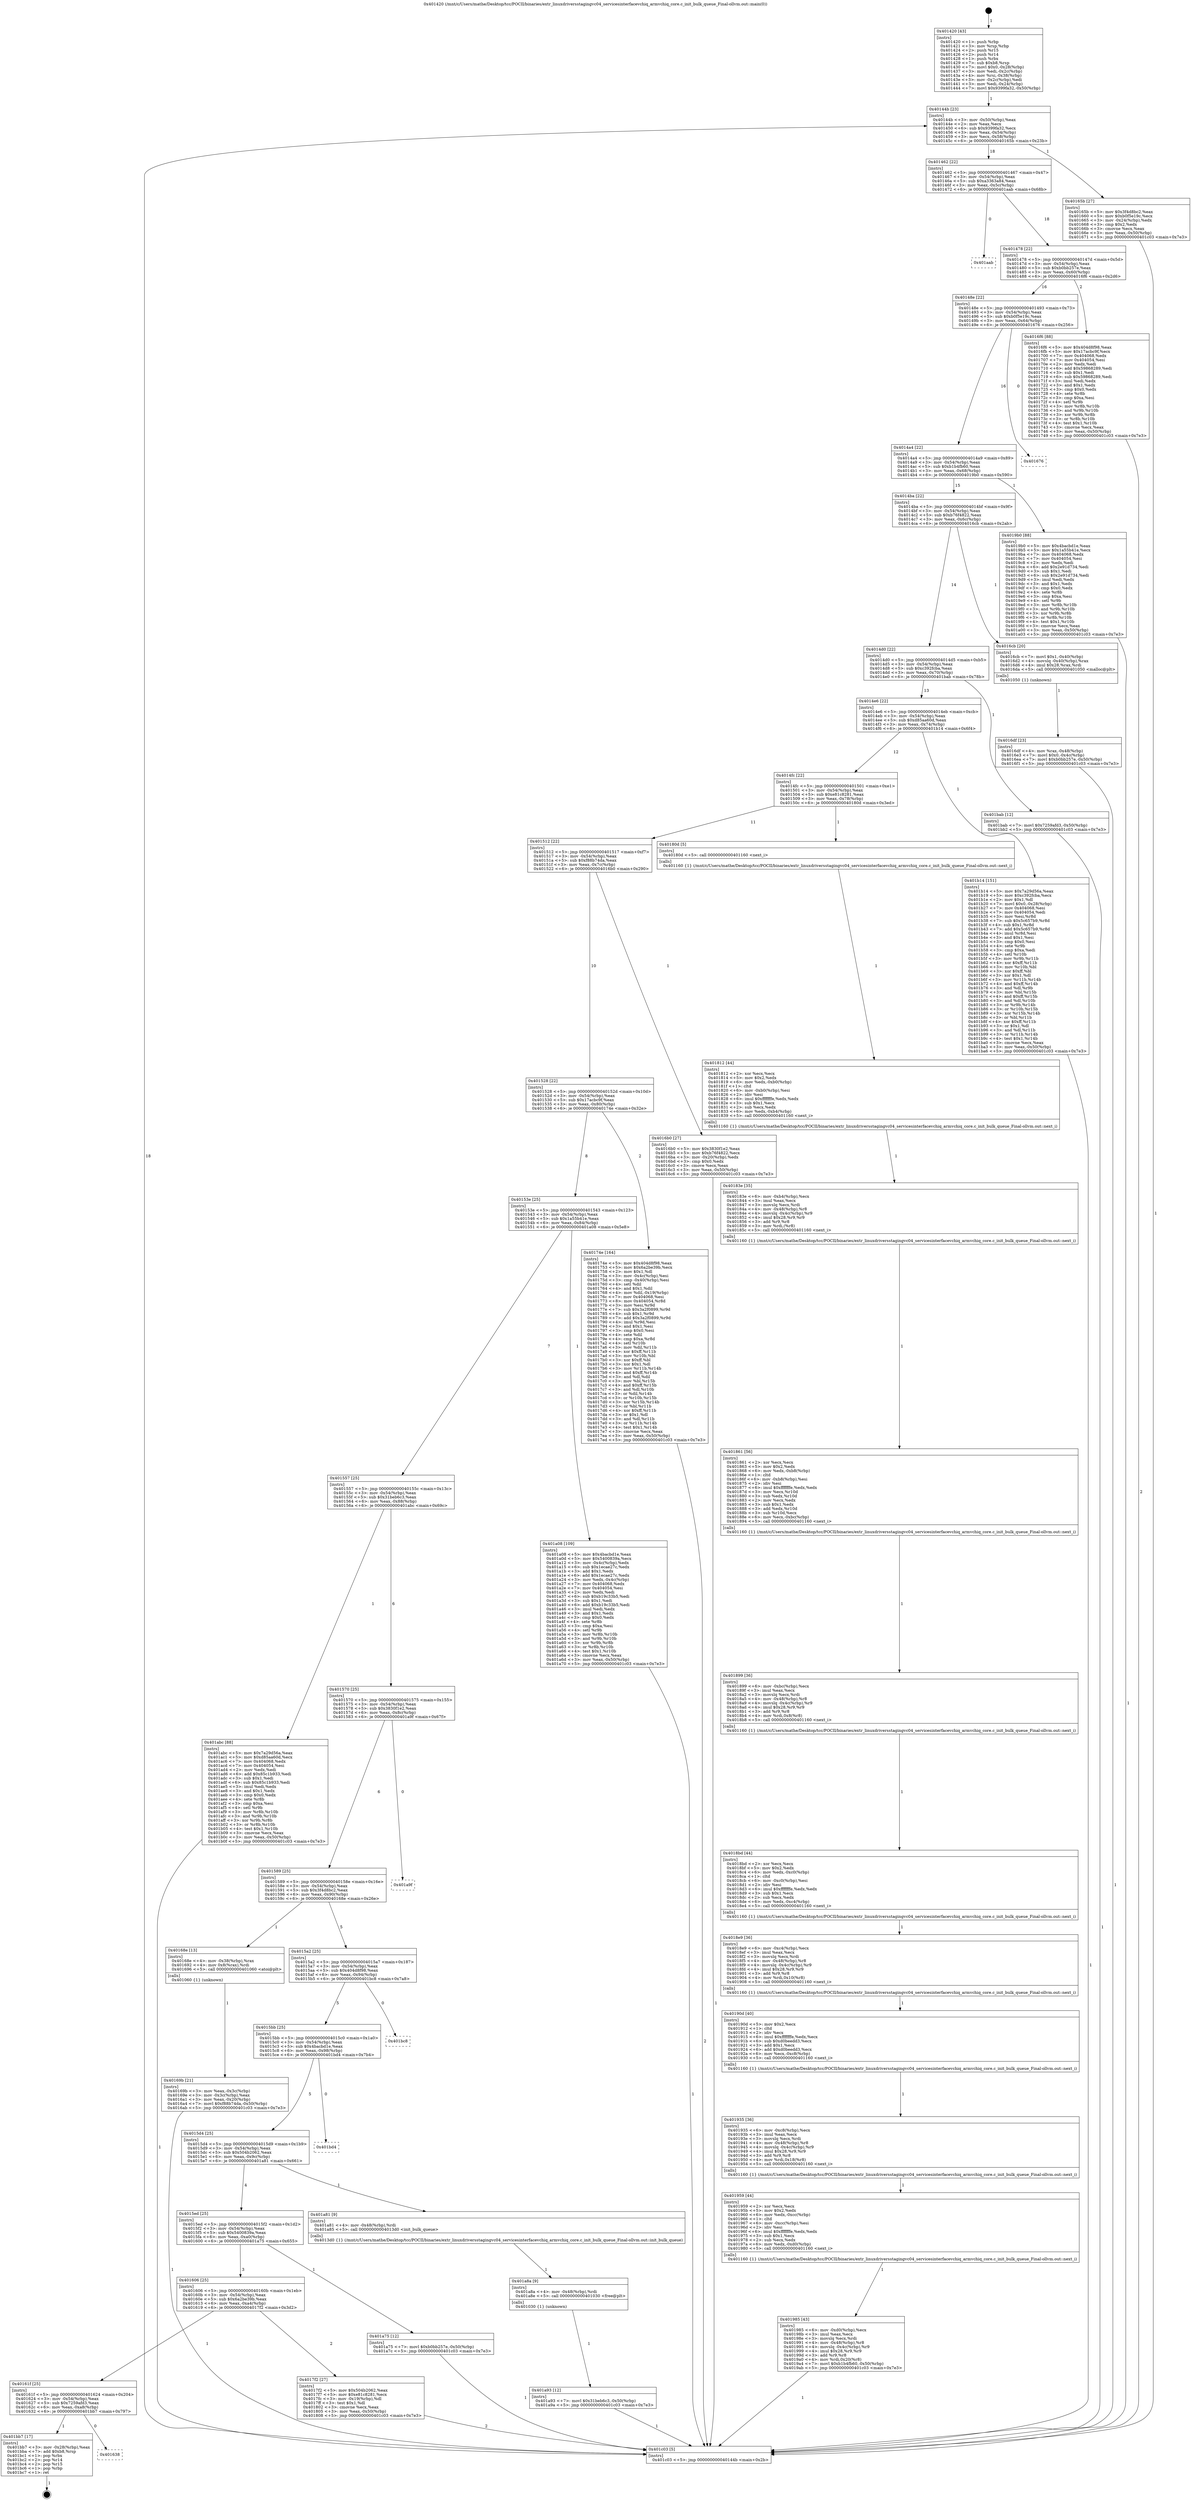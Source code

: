 digraph "0x401420" {
  label = "0x401420 (/mnt/c/Users/mathe/Desktop/tcc/POCII/binaries/extr_linuxdriversstagingvc04_servicesinterfacevchiq_armvchiq_core.c_init_bulk_queue_Final-ollvm.out::main(0))"
  labelloc = "t"
  node[shape=record]

  Entry [label="",width=0.3,height=0.3,shape=circle,fillcolor=black,style=filled]
  "0x40144b" [label="{
     0x40144b [23]\l
     | [instrs]\l
     &nbsp;&nbsp;0x40144b \<+3\>: mov -0x50(%rbp),%eax\l
     &nbsp;&nbsp;0x40144e \<+2\>: mov %eax,%ecx\l
     &nbsp;&nbsp;0x401450 \<+6\>: sub $0x9399fa32,%ecx\l
     &nbsp;&nbsp;0x401456 \<+3\>: mov %eax,-0x54(%rbp)\l
     &nbsp;&nbsp;0x401459 \<+3\>: mov %ecx,-0x58(%rbp)\l
     &nbsp;&nbsp;0x40145c \<+6\>: je 000000000040165b \<main+0x23b\>\l
  }"]
  "0x40165b" [label="{
     0x40165b [27]\l
     | [instrs]\l
     &nbsp;&nbsp;0x40165b \<+5\>: mov $0x3f4d8bc2,%eax\l
     &nbsp;&nbsp;0x401660 \<+5\>: mov $0xb0f5e19c,%ecx\l
     &nbsp;&nbsp;0x401665 \<+3\>: mov -0x24(%rbp),%edx\l
     &nbsp;&nbsp;0x401668 \<+3\>: cmp $0x2,%edx\l
     &nbsp;&nbsp;0x40166b \<+3\>: cmovne %ecx,%eax\l
     &nbsp;&nbsp;0x40166e \<+3\>: mov %eax,-0x50(%rbp)\l
     &nbsp;&nbsp;0x401671 \<+5\>: jmp 0000000000401c03 \<main+0x7e3\>\l
  }"]
  "0x401462" [label="{
     0x401462 [22]\l
     | [instrs]\l
     &nbsp;&nbsp;0x401462 \<+5\>: jmp 0000000000401467 \<main+0x47\>\l
     &nbsp;&nbsp;0x401467 \<+3\>: mov -0x54(%rbp),%eax\l
     &nbsp;&nbsp;0x40146a \<+5\>: sub $0xa3363a84,%eax\l
     &nbsp;&nbsp;0x40146f \<+3\>: mov %eax,-0x5c(%rbp)\l
     &nbsp;&nbsp;0x401472 \<+6\>: je 0000000000401aab \<main+0x68b\>\l
  }"]
  "0x401c03" [label="{
     0x401c03 [5]\l
     | [instrs]\l
     &nbsp;&nbsp;0x401c03 \<+5\>: jmp 000000000040144b \<main+0x2b\>\l
  }"]
  "0x401420" [label="{
     0x401420 [43]\l
     | [instrs]\l
     &nbsp;&nbsp;0x401420 \<+1\>: push %rbp\l
     &nbsp;&nbsp;0x401421 \<+3\>: mov %rsp,%rbp\l
     &nbsp;&nbsp;0x401424 \<+2\>: push %r15\l
     &nbsp;&nbsp;0x401426 \<+2\>: push %r14\l
     &nbsp;&nbsp;0x401428 \<+1\>: push %rbx\l
     &nbsp;&nbsp;0x401429 \<+7\>: sub $0xb8,%rsp\l
     &nbsp;&nbsp;0x401430 \<+7\>: movl $0x0,-0x28(%rbp)\l
     &nbsp;&nbsp;0x401437 \<+3\>: mov %edi,-0x2c(%rbp)\l
     &nbsp;&nbsp;0x40143a \<+4\>: mov %rsi,-0x38(%rbp)\l
     &nbsp;&nbsp;0x40143e \<+3\>: mov -0x2c(%rbp),%edi\l
     &nbsp;&nbsp;0x401441 \<+3\>: mov %edi,-0x24(%rbp)\l
     &nbsp;&nbsp;0x401444 \<+7\>: movl $0x9399fa32,-0x50(%rbp)\l
  }"]
  Exit [label="",width=0.3,height=0.3,shape=circle,fillcolor=black,style=filled,peripheries=2]
  "0x401aab" [label="{
     0x401aab\l
  }", style=dashed]
  "0x401478" [label="{
     0x401478 [22]\l
     | [instrs]\l
     &nbsp;&nbsp;0x401478 \<+5\>: jmp 000000000040147d \<main+0x5d\>\l
     &nbsp;&nbsp;0x40147d \<+3\>: mov -0x54(%rbp),%eax\l
     &nbsp;&nbsp;0x401480 \<+5\>: sub $0xb0bb257e,%eax\l
     &nbsp;&nbsp;0x401485 \<+3\>: mov %eax,-0x60(%rbp)\l
     &nbsp;&nbsp;0x401488 \<+6\>: je 00000000004016f6 \<main+0x2d6\>\l
  }"]
  "0x401638" [label="{
     0x401638\l
  }", style=dashed]
  "0x4016f6" [label="{
     0x4016f6 [88]\l
     | [instrs]\l
     &nbsp;&nbsp;0x4016f6 \<+5\>: mov $0x404d8f98,%eax\l
     &nbsp;&nbsp;0x4016fb \<+5\>: mov $0x17acbc9f,%ecx\l
     &nbsp;&nbsp;0x401700 \<+7\>: mov 0x404068,%edx\l
     &nbsp;&nbsp;0x401707 \<+7\>: mov 0x404054,%esi\l
     &nbsp;&nbsp;0x40170e \<+2\>: mov %edx,%edi\l
     &nbsp;&nbsp;0x401710 \<+6\>: add $0x59868289,%edi\l
     &nbsp;&nbsp;0x401716 \<+3\>: sub $0x1,%edi\l
     &nbsp;&nbsp;0x401719 \<+6\>: sub $0x59868289,%edi\l
     &nbsp;&nbsp;0x40171f \<+3\>: imul %edi,%edx\l
     &nbsp;&nbsp;0x401722 \<+3\>: and $0x1,%edx\l
     &nbsp;&nbsp;0x401725 \<+3\>: cmp $0x0,%edx\l
     &nbsp;&nbsp;0x401728 \<+4\>: sete %r8b\l
     &nbsp;&nbsp;0x40172c \<+3\>: cmp $0xa,%esi\l
     &nbsp;&nbsp;0x40172f \<+4\>: setl %r9b\l
     &nbsp;&nbsp;0x401733 \<+3\>: mov %r8b,%r10b\l
     &nbsp;&nbsp;0x401736 \<+3\>: and %r9b,%r10b\l
     &nbsp;&nbsp;0x401739 \<+3\>: xor %r9b,%r8b\l
     &nbsp;&nbsp;0x40173c \<+3\>: or %r8b,%r10b\l
     &nbsp;&nbsp;0x40173f \<+4\>: test $0x1,%r10b\l
     &nbsp;&nbsp;0x401743 \<+3\>: cmovne %ecx,%eax\l
     &nbsp;&nbsp;0x401746 \<+3\>: mov %eax,-0x50(%rbp)\l
     &nbsp;&nbsp;0x401749 \<+5\>: jmp 0000000000401c03 \<main+0x7e3\>\l
  }"]
  "0x40148e" [label="{
     0x40148e [22]\l
     | [instrs]\l
     &nbsp;&nbsp;0x40148e \<+5\>: jmp 0000000000401493 \<main+0x73\>\l
     &nbsp;&nbsp;0x401493 \<+3\>: mov -0x54(%rbp),%eax\l
     &nbsp;&nbsp;0x401496 \<+5\>: sub $0xb0f5e19c,%eax\l
     &nbsp;&nbsp;0x40149b \<+3\>: mov %eax,-0x64(%rbp)\l
     &nbsp;&nbsp;0x40149e \<+6\>: je 0000000000401676 \<main+0x256\>\l
  }"]
  "0x401bb7" [label="{
     0x401bb7 [17]\l
     | [instrs]\l
     &nbsp;&nbsp;0x401bb7 \<+3\>: mov -0x28(%rbp),%eax\l
     &nbsp;&nbsp;0x401bba \<+7\>: add $0xb8,%rsp\l
     &nbsp;&nbsp;0x401bc1 \<+1\>: pop %rbx\l
     &nbsp;&nbsp;0x401bc2 \<+2\>: pop %r14\l
     &nbsp;&nbsp;0x401bc4 \<+2\>: pop %r15\l
     &nbsp;&nbsp;0x401bc6 \<+1\>: pop %rbp\l
     &nbsp;&nbsp;0x401bc7 \<+1\>: ret\l
  }"]
  "0x401676" [label="{
     0x401676\l
  }", style=dashed]
  "0x4014a4" [label="{
     0x4014a4 [22]\l
     | [instrs]\l
     &nbsp;&nbsp;0x4014a4 \<+5\>: jmp 00000000004014a9 \<main+0x89\>\l
     &nbsp;&nbsp;0x4014a9 \<+3\>: mov -0x54(%rbp),%eax\l
     &nbsp;&nbsp;0x4014ac \<+5\>: sub $0xb1b4fb60,%eax\l
     &nbsp;&nbsp;0x4014b1 \<+3\>: mov %eax,-0x68(%rbp)\l
     &nbsp;&nbsp;0x4014b4 \<+6\>: je 00000000004019b0 \<main+0x590\>\l
  }"]
  "0x401a93" [label="{
     0x401a93 [12]\l
     | [instrs]\l
     &nbsp;&nbsp;0x401a93 \<+7\>: movl $0x31beb6c3,-0x50(%rbp)\l
     &nbsp;&nbsp;0x401a9a \<+5\>: jmp 0000000000401c03 \<main+0x7e3\>\l
  }"]
  "0x4019b0" [label="{
     0x4019b0 [88]\l
     | [instrs]\l
     &nbsp;&nbsp;0x4019b0 \<+5\>: mov $0x4bacbd1e,%eax\l
     &nbsp;&nbsp;0x4019b5 \<+5\>: mov $0x1a55b41e,%ecx\l
     &nbsp;&nbsp;0x4019ba \<+7\>: mov 0x404068,%edx\l
     &nbsp;&nbsp;0x4019c1 \<+7\>: mov 0x404054,%esi\l
     &nbsp;&nbsp;0x4019c8 \<+2\>: mov %edx,%edi\l
     &nbsp;&nbsp;0x4019ca \<+6\>: add $0x2e91d734,%edi\l
     &nbsp;&nbsp;0x4019d0 \<+3\>: sub $0x1,%edi\l
     &nbsp;&nbsp;0x4019d3 \<+6\>: sub $0x2e91d734,%edi\l
     &nbsp;&nbsp;0x4019d9 \<+3\>: imul %edi,%edx\l
     &nbsp;&nbsp;0x4019dc \<+3\>: and $0x1,%edx\l
     &nbsp;&nbsp;0x4019df \<+3\>: cmp $0x0,%edx\l
     &nbsp;&nbsp;0x4019e2 \<+4\>: sete %r8b\l
     &nbsp;&nbsp;0x4019e6 \<+3\>: cmp $0xa,%esi\l
     &nbsp;&nbsp;0x4019e9 \<+4\>: setl %r9b\l
     &nbsp;&nbsp;0x4019ed \<+3\>: mov %r8b,%r10b\l
     &nbsp;&nbsp;0x4019f0 \<+3\>: and %r9b,%r10b\l
     &nbsp;&nbsp;0x4019f3 \<+3\>: xor %r9b,%r8b\l
     &nbsp;&nbsp;0x4019f6 \<+3\>: or %r8b,%r10b\l
     &nbsp;&nbsp;0x4019f9 \<+4\>: test $0x1,%r10b\l
     &nbsp;&nbsp;0x4019fd \<+3\>: cmovne %ecx,%eax\l
     &nbsp;&nbsp;0x401a00 \<+3\>: mov %eax,-0x50(%rbp)\l
     &nbsp;&nbsp;0x401a03 \<+5\>: jmp 0000000000401c03 \<main+0x7e3\>\l
  }"]
  "0x4014ba" [label="{
     0x4014ba [22]\l
     | [instrs]\l
     &nbsp;&nbsp;0x4014ba \<+5\>: jmp 00000000004014bf \<main+0x9f\>\l
     &nbsp;&nbsp;0x4014bf \<+3\>: mov -0x54(%rbp),%eax\l
     &nbsp;&nbsp;0x4014c2 \<+5\>: sub $0xb76f4822,%eax\l
     &nbsp;&nbsp;0x4014c7 \<+3\>: mov %eax,-0x6c(%rbp)\l
     &nbsp;&nbsp;0x4014ca \<+6\>: je 00000000004016cb \<main+0x2ab\>\l
  }"]
  "0x401a8a" [label="{
     0x401a8a [9]\l
     | [instrs]\l
     &nbsp;&nbsp;0x401a8a \<+4\>: mov -0x48(%rbp),%rdi\l
     &nbsp;&nbsp;0x401a8e \<+5\>: call 0000000000401030 \<free@plt\>\l
     | [calls]\l
     &nbsp;&nbsp;0x401030 \{1\} (unknown)\l
  }"]
  "0x4016cb" [label="{
     0x4016cb [20]\l
     | [instrs]\l
     &nbsp;&nbsp;0x4016cb \<+7\>: movl $0x1,-0x40(%rbp)\l
     &nbsp;&nbsp;0x4016d2 \<+4\>: movslq -0x40(%rbp),%rax\l
     &nbsp;&nbsp;0x4016d6 \<+4\>: imul $0x28,%rax,%rdi\l
     &nbsp;&nbsp;0x4016da \<+5\>: call 0000000000401050 \<malloc@plt\>\l
     | [calls]\l
     &nbsp;&nbsp;0x401050 \{1\} (unknown)\l
  }"]
  "0x4014d0" [label="{
     0x4014d0 [22]\l
     | [instrs]\l
     &nbsp;&nbsp;0x4014d0 \<+5\>: jmp 00000000004014d5 \<main+0xb5\>\l
     &nbsp;&nbsp;0x4014d5 \<+3\>: mov -0x54(%rbp),%eax\l
     &nbsp;&nbsp;0x4014d8 \<+5\>: sub $0xc392fcba,%eax\l
     &nbsp;&nbsp;0x4014dd \<+3\>: mov %eax,-0x70(%rbp)\l
     &nbsp;&nbsp;0x4014e0 \<+6\>: je 0000000000401bab \<main+0x78b\>\l
  }"]
  "0x401985" [label="{
     0x401985 [43]\l
     | [instrs]\l
     &nbsp;&nbsp;0x401985 \<+6\>: mov -0xd0(%rbp),%ecx\l
     &nbsp;&nbsp;0x40198b \<+3\>: imul %eax,%ecx\l
     &nbsp;&nbsp;0x40198e \<+3\>: movslq %ecx,%rdi\l
     &nbsp;&nbsp;0x401991 \<+4\>: mov -0x48(%rbp),%r8\l
     &nbsp;&nbsp;0x401995 \<+4\>: movslq -0x4c(%rbp),%r9\l
     &nbsp;&nbsp;0x401999 \<+4\>: imul $0x28,%r9,%r9\l
     &nbsp;&nbsp;0x40199d \<+3\>: add %r9,%r8\l
     &nbsp;&nbsp;0x4019a0 \<+4\>: mov %rdi,0x20(%r8)\l
     &nbsp;&nbsp;0x4019a4 \<+7\>: movl $0xb1b4fb60,-0x50(%rbp)\l
     &nbsp;&nbsp;0x4019ab \<+5\>: jmp 0000000000401c03 \<main+0x7e3\>\l
  }"]
  "0x401bab" [label="{
     0x401bab [12]\l
     | [instrs]\l
     &nbsp;&nbsp;0x401bab \<+7\>: movl $0x7259afd3,-0x50(%rbp)\l
     &nbsp;&nbsp;0x401bb2 \<+5\>: jmp 0000000000401c03 \<main+0x7e3\>\l
  }"]
  "0x4014e6" [label="{
     0x4014e6 [22]\l
     | [instrs]\l
     &nbsp;&nbsp;0x4014e6 \<+5\>: jmp 00000000004014eb \<main+0xcb\>\l
     &nbsp;&nbsp;0x4014eb \<+3\>: mov -0x54(%rbp),%eax\l
     &nbsp;&nbsp;0x4014ee \<+5\>: sub $0xd85aa60d,%eax\l
     &nbsp;&nbsp;0x4014f3 \<+3\>: mov %eax,-0x74(%rbp)\l
     &nbsp;&nbsp;0x4014f6 \<+6\>: je 0000000000401b14 \<main+0x6f4\>\l
  }"]
  "0x401959" [label="{
     0x401959 [44]\l
     | [instrs]\l
     &nbsp;&nbsp;0x401959 \<+2\>: xor %ecx,%ecx\l
     &nbsp;&nbsp;0x40195b \<+5\>: mov $0x2,%edx\l
     &nbsp;&nbsp;0x401960 \<+6\>: mov %edx,-0xcc(%rbp)\l
     &nbsp;&nbsp;0x401966 \<+1\>: cltd\l
     &nbsp;&nbsp;0x401967 \<+6\>: mov -0xcc(%rbp),%esi\l
     &nbsp;&nbsp;0x40196d \<+2\>: idiv %esi\l
     &nbsp;&nbsp;0x40196f \<+6\>: imul $0xfffffffe,%edx,%edx\l
     &nbsp;&nbsp;0x401975 \<+3\>: sub $0x1,%ecx\l
     &nbsp;&nbsp;0x401978 \<+2\>: sub %ecx,%edx\l
     &nbsp;&nbsp;0x40197a \<+6\>: mov %edx,-0xd0(%rbp)\l
     &nbsp;&nbsp;0x401980 \<+5\>: call 0000000000401160 \<next_i\>\l
     | [calls]\l
     &nbsp;&nbsp;0x401160 \{1\} (/mnt/c/Users/mathe/Desktop/tcc/POCII/binaries/extr_linuxdriversstagingvc04_servicesinterfacevchiq_armvchiq_core.c_init_bulk_queue_Final-ollvm.out::next_i)\l
  }"]
  "0x401b14" [label="{
     0x401b14 [151]\l
     | [instrs]\l
     &nbsp;&nbsp;0x401b14 \<+5\>: mov $0x7a29d56a,%eax\l
     &nbsp;&nbsp;0x401b19 \<+5\>: mov $0xc392fcba,%ecx\l
     &nbsp;&nbsp;0x401b1e \<+2\>: mov $0x1,%dl\l
     &nbsp;&nbsp;0x401b20 \<+7\>: movl $0x0,-0x28(%rbp)\l
     &nbsp;&nbsp;0x401b27 \<+7\>: mov 0x404068,%esi\l
     &nbsp;&nbsp;0x401b2e \<+7\>: mov 0x404054,%edi\l
     &nbsp;&nbsp;0x401b35 \<+3\>: mov %esi,%r8d\l
     &nbsp;&nbsp;0x401b38 \<+7\>: sub $0x5c657b9,%r8d\l
     &nbsp;&nbsp;0x401b3f \<+4\>: sub $0x1,%r8d\l
     &nbsp;&nbsp;0x401b43 \<+7\>: add $0x5c657b9,%r8d\l
     &nbsp;&nbsp;0x401b4a \<+4\>: imul %r8d,%esi\l
     &nbsp;&nbsp;0x401b4e \<+3\>: and $0x1,%esi\l
     &nbsp;&nbsp;0x401b51 \<+3\>: cmp $0x0,%esi\l
     &nbsp;&nbsp;0x401b54 \<+4\>: sete %r9b\l
     &nbsp;&nbsp;0x401b58 \<+3\>: cmp $0xa,%edi\l
     &nbsp;&nbsp;0x401b5b \<+4\>: setl %r10b\l
     &nbsp;&nbsp;0x401b5f \<+3\>: mov %r9b,%r11b\l
     &nbsp;&nbsp;0x401b62 \<+4\>: xor $0xff,%r11b\l
     &nbsp;&nbsp;0x401b66 \<+3\>: mov %r10b,%bl\l
     &nbsp;&nbsp;0x401b69 \<+3\>: xor $0xff,%bl\l
     &nbsp;&nbsp;0x401b6c \<+3\>: xor $0x1,%dl\l
     &nbsp;&nbsp;0x401b6f \<+3\>: mov %r11b,%r14b\l
     &nbsp;&nbsp;0x401b72 \<+4\>: and $0xff,%r14b\l
     &nbsp;&nbsp;0x401b76 \<+3\>: and %dl,%r9b\l
     &nbsp;&nbsp;0x401b79 \<+3\>: mov %bl,%r15b\l
     &nbsp;&nbsp;0x401b7c \<+4\>: and $0xff,%r15b\l
     &nbsp;&nbsp;0x401b80 \<+3\>: and %dl,%r10b\l
     &nbsp;&nbsp;0x401b83 \<+3\>: or %r9b,%r14b\l
     &nbsp;&nbsp;0x401b86 \<+3\>: or %r10b,%r15b\l
     &nbsp;&nbsp;0x401b89 \<+3\>: xor %r15b,%r14b\l
     &nbsp;&nbsp;0x401b8c \<+3\>: or %bl,%r11b\l
     &nbsp;&nbsp;0x401b8f \<+4\>: xor $0xff,%r11b\l
     &nbsp;&nbsp;0x401b93 \<+3\>: or $0x1,%dl\l
     &nbsp;&nbsp;0x401b96 \<+3\>: and %dl,%r11b\l
     &nbsp;&nbsp;0x401b99 \<+3\>: or %r11b,%r14b\l
     &nbsp;&nbsp;0x401b9c \<+4\>: test $0x1,%r14b\l
     &nbsp;&nbsp;0x401ba0 \<+3\>: cmovne %ecx,%eax\l
     &nbsp;&nbsp;0x401ba3 \<+3\>: mov %eax,-0x50(%rbp)\l
     &nbsp;&nbsp;0x401ba6 \<+5\>: jmp 0000000000401c03 \<main+0x7e3\>\l
  }"]
  "0x4014fc" [label="{
     0x4014fc [22]\l
     | [instrs]\l
     &nbsp;&nbsp;0x4014fc \<+5\>: jmp 0000000000401501 \<main+0xe1\>\l
     &nbsp;&nbsp;0x401501 \<+3\>: mov -0x54(%rbp),%eax\l
     &nbsp;&nbsp;0x401504 \<+5\>: sub $0xe81c8281,%eax\l
     &nbsp;&nbsp;0x401509 \<+3\>: mov %eax,-0x78(%rbp)\l
     &nbsp;&nbsp;0x40150c \<+6\>: je 000000000040180d \<main+0x3ed\>\l
  }"]
  "0x401935" [label="{
     0x401935 [36]\l
     | [instrs]\l
     &nbsp;&nbsp;0x401935 \<+6\>: mov -0xc8(%rbp),%ecx\l
     &nbsp;&nbsp;0x40193b \<+3\>: imul %eax,%ecx\l
     &nbsp;&nbsp;0x40193e \<+3\>: movslq %ecx,%rdi\l
     &nbsp;&nbsp;0x401941 \<+4\>: mov -0x48(%rbp),%r8\l
     &nbsp;&nbsp;0x401945 \<+4\>: movslq -0x4c(%rbp),%r9\l
     &nbsp;&nbsp;0x401949 \<+4\>: imul $0x28,%r9,%r9\l
     &nbsp;&nbsp;0x40194d \<+3\>: add %r9,%r8\l
     &nbsp;&nbsp;0x401950 \<+4\>: mov %rdi,0x18(%r8)\l
     &nbsp;&nbsp;0x401954 \<+5\>: call 0000000000401160 \<next_i\>\l
     | [calls]\l
     &nbsp;&nbsp;0x401160 \{1\} (/mnt/c/Users/mathe/Desktop/tcc/POCII/binaries/extr_linuxdriversstagingvc04_servicesinterfacevchiq_armvchiq_core.c_init_bulk_queue_Final-ollvm.out::next_i)\l
  }"]
  "0x40180d" [label="{
     0x40180d [5]\l
     | [instrs]\l
     &nbsp;&nbsp;0x40180d \<+5\>: call 0000000000401160 \<next_i\>\l
     | [calls]\l
     &nbsp;&nbsp;0x401160 \{1\} (/mnt/c/Users/mathe/Desktop/tcc/POCII/binaries/extr_linuxdriversstagingvc04_servicesinterfacevchiq_armvchiq_core.c_init_bulk_queue_Final-ollvm.out::next_i)\l
  }"]
  "0x401512" [label="{
     0x401512 [22]\l
     | [instrs]\l
     &nbsp;&nbsp;0x401512 \<+5\>: jmp 0000000000401517 \<main+0xf7\>\l
     &nbsp;&nbsp;0x401517 \<+3\>: mov -0x54(%rbp),%eax\l
     &nbsp;&nbsp;0x40151a \<+5\>: sub $0xf88b74da,%eax\l
     &nbsp;&nbsp;0x40151f \<+3\>: mov %eax,-0x7c(%rbp)\l
     &nbsp;&nbsp;0x401522 \<+6\>: je 00000000004016b0 \<main+0x290\>\l
  }"]
  "0x40190d" [label="{
     0x40190d [40]\l
     | [instrs]\l
     &nbsp;&nbsp;0x40190d \<+5\>: mov $0x2,%ecx\l
     &nbsp;&nbsp;0x401912 \<+1\>: cltd\l
     &nbsp;&nbsp;0x401913 \<+2\>: idiv %ecx\l
     &nbsp;&nbsp;0x401915 \<+6\>: imul $0xfffffffe,%edx,%ecx\l
     &nbsp;&nbsp;0x40191b \<+6\>: sub $0xd0beedd3,%ecx\l
     &nbsp;&nbsp;0x401921 \<+3\>: add $0x1,%ecx\l
     &nbsp;&nbsp;0x401924 \<+6\>: add $0xd0beedd3,%ecx\l
     &nbsp;&nbsp;0x40192a \<+6\>: mov %ecx,-0xc8(%rbp)\l
     &nbsp;&nbsp;0x401930 \<+5\>: call 0000000000401160 \<next_i\>\l
     | [calls]\l
     &nbsp;&nbsp;0x401160 \{1\} (/mnt/c/Users/mathe/Desktop/tcc/POCII/binaries/extr_linuxdriversstagingvc04_servicesinterfacevchiq_armvchiq_core.c_init_bulk_queue_Final-ollvm.out::next_i)\l
  }"]
  "0x4016b0" [label="{
     0x4016b0 [27]\l
     | [instrs]\l
     &nbsp;&nbsp;0x4016b0 \<+5\>: mov $0x3830f1e2,%eax\l
     &nbsp;&nbsp;0x4016b5 \<+5\>: mov $0xb76f4822,%ecx\l
     &nbsp;&nbsp;0x4016ba \<+3\>: mov -0x20(%rbp),%edx\l
     &nbsp;&nbsp;0x4016bd \<+3\>: cmp $0x0,%edx\l
     &nbsp;&nbsp;0x4016c0 \<+3\>: cmove %ecx,%eax\l
     &nbsp;&nbsp;0x4016c3 \<+3\>: mov %eax,-0x50(%rbp)\l
     &nbsp;&nbsp;0x4016c6 \<+5\>: jmp 0000000000401c03 \<main+0x7e3\>\l
  }"]
  "0x401528" [label="{
     0x401528 [22]\l
     | [instrs]\l
     &nbsp;&nbsp;0x401528 \<+5\>: jmp 000000000040152d \<main+0x10d\>\l
     &nbsp;&nbsp;0x40152d \<+3\>: mov -0x54(%rbp),%eax\l
     &nbsp;&nbsp;0x401530 \<+5\>: sub $0x17acbc9f,%eax\l
     &nbsp;&nbsp;0x401535 \<+3\>: mov %eax,-0x80(%rbp)\l
     &nbsp;&nbsp;0x401538 \<+6\>: je 000000000040174e \<main+0x32e\>\l
  }"]
  "0x4018e9" [label="{
     0x4018e9 [36]\l
     | [instrs]\l
     &nbsp;&nbsp;0x4018e9 \<+6\>: mov -0xc4(%rbp),%ecx\l
     &nbsp;&nbsp;0x4018ef \<+3\>: imul %eax,%ecx\l
     &nbsp;&nbsp;0x4018f2 \<+3\>: movslq %ecx,%rdi\l
     &nbsp;&nbsp;0x4018f5 \<+4\>: mov -0x48(%rbp),%r8\l
     &nbsp;&nbsp;0x4018f9 \<+4\>: movslq -0x4c(%rbp),%r9\l
     &nbsp;&nbsp;0x4018fd \<+4\>: imul $0x28,%r9,%r9\l
     &nbsp;&nbsp;0x401901 \<+3\>: add %r9,%r8\l
     &nbsp;&nbsp;0x401904 \<+4\>: mov %rdi,0x10(%r8)\l
     &nbsp;&nbsp;0x401908 \<+5\>: call 0000000000401160 \<next_i\>\l
     | [calls]\l
     &nbsp;&nbsp;0x401160 \{1\} (/mnt/c/Users/mathe/Desktop/tcc/POCII/binaries/extr_linuxdriversstagingvc04_servicesinterfacevchiq_armvchiq_core.c_init_bulk_queue_Final-ollvm.out::next_i)\l
  }"]
  "0x40174e" [label="{
     0x40174e [164]\l
     | [instrs]\l
     &nbsp;&nbsp;0x40174e \<+5\>: mov $0x404d8f98,%eax\l
     &nbsp;&nbsp;0x401753 \<+5\>: mov $0x6a2be39b,%ecx\l
     &nbsp;&nbsp;0x401758 \<+2\>: mov $0x1,%dl\l
     &nbsp;&nbsp;0x40175a \<+3\>: mov -0x4c(%rbp),%esi\l
     &nbsp;&nbsp;0x40175d \<+3\>: cmp -0x40(%rbp),%esi\l
     &nbsp;&nbsp;0x401760 \<+4\>: setl %dil\l
     &nbsp;&nbsp;0x401764 \<+4\>: and $0x1,%dil\l
     &nbsp;&nbsp;0x401768 \<+4\>: mov %dil,-0x19(%rbp)\l
     &nbsp;&nbsp;0x40176c \<+7\>: mov 0x404068,%esi\l
     &nbsp;&nbsp;0x401773 \<+8\>: mov 0x404054,%r8d\l
     &nbsp;&nbsp;0x40177b \<+3\>: mov %esi,%r9d\l
     &nbsp;&nbsp;0x40177e \<+7\>: sub $0x3a2f0899,%r9d\l
     &nbsp;&nbsp;0x401785 \<+4\>: sub $0x1,%r9d\l
     &nbsp;&nbsp;0x401789 \<+7\>: add $0x3a2f0899,%r9d\l
     &nbsp;&nbsp;0x401790 \<+4\>: imul %r9d,%esi\l
     &nbsp;&nbsp;0x401794 \<+3\>: and $0x1,%esi\l
     &nbsp;&nbsp;0x401797 \<+3\>: cmp $0x0,%esi\l
     &nbsp;&nbsp;0x40179a \<+4\>: sete %dil\l
     &nbsp;&nbsp;0x40179e \<+4\>: cmp $0xa,%r8d\l
     &nbsp;&nbsp;0x4017a2 \<+4\>: setl %r10b\l
     &nbsp;&nbsp;0x4017a6 \<+3\>: mov %dil,%r11b\l
     &nbsp;&nbsp;0x4017a9 \<+4\>: xor $0xff,%r11b\l
     &nbsp;&nbsp;0x4017ad \<+3\>: mov %r10b,%bl\l
     &nbsp;&nbsp;0x4017b0 \<+3\>: xor $0xff,%bl\l
     &nbsp;&nbsp;0x4017b3 \<+3\>: xor $0x1,%dl\l
     &nbsp;&nbsp;0x4017b6 \<+3\>: mov %r11b,%r14b\l
     &nbsp;&nbsp;0x4017b9 \<+4\>: and $0xff,%r14b\l
     &nbsp;&nbsp;0x4017bd \<+3\>: and %dl,%dil\l
     &nbsp;&nbsp;0x4017c0 \<+3\>: mov %bl,%r15b\l
     &nbsp;&nbsp;0x4017c3 \<+4\>: and $0xff,%r15b\l
     &nbsp;&nbsp;0x4017c7 \<+3\>: and %dl,%r10b\l
     &nbsp;&nbsp;0x4017ca \<+3\>: or %dil,%r14b\l
     &nbsp;&nbsp;0x4017cd \<+3\>: or %r10b,%r15b\l
     &nbsp;&nbsp;0x4017d0 \<+3\>: xor %r15b,%r14b\l
     &nbsp;&nbsp;0x4017d3 \<+3\>: or %bl,%r11b\l
     &nbsp;&nbsp;0x4017d6 \<+4\>: xor $0xff,%r11b\l
     &nbsp;&nbsp;0x4017da \<+3\>: or $0x1,%dl\l
     &nbsp;&nbsp;0x4017dd \<+3\>: and %dl,%r11b\l
     &nbsp;&nbsp;0x4017e0 \<+3\>: or %r11b,%r14b\l
     &nbsp;&nbsp;0x4017e3 \<+4\>: test $0x1,%r14b\l
     &nbsp;&nbsp;0x4017e7 \<+3\>: cmovne %ecx,%eax\l
     &nbsp;&nbsp;0x4017ea \<+3\>: mov %eax,-0x50(%rbp)\l
     &nbsp;&nbsp;0x4017ed \<+5\>: jmp 0000000000401c03 \<main+0x7e3\>\l
  }"]
  "0x40153e" [label="{
     0x40153e [25]\l
     | [instrs]\l
     &nbsp;&nbsp;0x40153e \<+5\>: jmp 0000000000401543 \<main+0x123\>\l
     &nbsp;&nbsp;0x401543 \<+3\>: mov -0x54(%rbp),%eax\l
     &nbsp;&nbsp;0x401546 \<+5\>: sub $0x1a55b41e,%eax\l
     &nbsp;&nbsp;0x40154b \<+6\>: mov %eax,-0x84(%rbp)\l
     &nbsp;&nbsp;0x401551 \<+6\>: je 0000000000401a08 \<main+0x5e8\>\l
  }"]
  "0x4018bd" [label="{
     0x4018bd [44]\l
     | [instrs]\l
     &nbsp;&nbsp;0x4018bd \<+2\>: xor %ecx,%ecx\l
     &nbsp;&nbsp;0x4018bf \<+5\>: mov $0x2,%edx\l
     &nbsp;&nbsp;0x4018c4 \<+6\>: mov %edx,-0xc0(%rbp)\l
     &nbsp;&nbsp;0x4018ca \<+1\>: cltd\l
     &nbsp;&nbsp;0x4018cb \<+6\>: mov -0xc0(%rbp),%esi\l
     &nbsp;&nbsp;0x4018d1 \<+2\>: idiv %esi\l
     &nbsp;&nbsp;0x4018d3 \<+6\>: imul $0xfffffffe,%edx,%edx\l
     &nbsp;&nbsp;0x4018d9 \<+3\>: sub $0x1,%ecx\l
     &nbsp;&nbsp;0x4018dc \<+2\>: sub %ecx,%edx\l
     &nbsp;&nbsp;0x4018de \<+6\>: mov %edx,-0xc4(%rbp)\l
     &nbsp;&nbsp;0x4018e4 \<+5\>: call 0000000000401160 \<next_i\>\l
     | [calls]\l
     &nbsp;&nbsp;0x401160 \{1\} (/mnt/c/Users/mathe/Desktop/tcc/POCII/binaries/extr_linuxdriversstagingvc04_servicesinterfacevchiq_armvchiq_core.c_init_bulk_queue_Final-ollvm.out::next_i)\l
  }"]
  "0x401a08" [label="{
     0x401a08 [109]\l
     | [instrs]\l
     &nbsp;&nbsp;0x401a08 \<+5\>: mov $0x4bacbd1e,%eax\l
     &nbsp;&nbsp;0x401a0d \<+5\>: mov $0x5400839a,%ecx\l
     &nbsp;&nbsp;0x401a12 \<+3\>: mov -0x4c(%rbp),%edx\l
     &nbsp;&nbsp;0x401a15 \<+6\>: sub $0x1ecae27c,%edx\l
     &nbsp;&nbsp;0x401a1b \<+3\>: add $0x1,%edx\l
     &nbsp;&nbsp;0x401a1e \<+6\>: add $0x1ecae27c,%edx\l
     &nbsp;&nbsp;0x401a24 \<+3\>: mov %edx,-0x4c(%rbp)\l
     &nbsp;&nbsp;0x401a27 \<+7\>: mov 0x404068,%edx\l
     &nbsp;&nbsp;0x401a2e \<+7\>: mov 0x404054,%esi\l
     &nbsp;&nbsp;0x401a35 \<+2\>: mov %edx,%edi\l
     &nbsp;&nbsp;0x401a37 \<+6\>: sub $0xb19c33b5,%edi\l
     &nbsp;&nbsp;0x401a3d \<+3\>: sub $0x1,%edi\l
     &nbsp;&nbsp;0x401a40 \<+6\>: add $0xb19c33b5,%edi\l
     &nbsp;&nbsp;0x401a46 \<+3\>: imul %edi,%edx\l
     &nbsp;&nbsp;0x401a49 \<+3\>: and $0x1,%edx\l
     &nbsp;&nbsp;0x401a4c \<+3\>: cmp $0x0,%edx\l
     &nbsp;&nbsp;0x401a4f \<+4\>: sete %r8b\l
     &nbsp;&nbsp;0x401a53 \<+3\>: cmp $0xa,%esi\l
     &nbsp;&nbsp;0x401a56 \<+4\>: setl %r9b\l
     &nbsp;&nbsp;0x401a5a \<+3\>: mov %r8b,%r10b\l
     &nbsp;&nbsp;0x401a5d \<+3\>: and %r9b,%r10b\l
     &nbsp;&nbsp;0x401a60 \<+3\>: xor %r9b,%r8b\l
     &nbsp;&nbsp;0x401a63 \<+3\>: or %r8b,%r10b\l
     &nbsp;&nbsp;0x401a66 \<+4\>: test $0x1,%r10b\l
     &nbsp;&nbsp;0x401a6a \<+3\>: cmovne %ecx,%eax\l
     &nbsp;&nbsp;0x401a6d \<+3\>: mov %eax,-0x50(%rbp)\l
     &nbsp;&nbsp;0x401a70 \<+5\>: jmp 0000000000401c03 \<main+0x7e3\>\l
  }"]
  "0x401557" [label="{
     0x401557 [25]\l
     | [instrs]\l
     &nbsp;&nbsp;0x401557 \<+5\>: jmp 000000000040155c \<main+0x13c\>\l
     &nbsp;&nbsp;0x40155c \<+3\>: mov -0x54(%rbp),%eax\l
     &nbsp;&nbsp;0x40155f \<+5\>: sub $0x31beb6c3,%eax\l
     &nbsp;&nbsp;0x401564 \<+6\>: mov %eax,-0x88(%rbp)\l
     &nbsp;&nbsp;0x40156a \<+6\>: je 0000000000401abc \<main+0x69c\>\l
  }"]
  "0x401899" [label="{
     0x401899 [36]\l
     | [instrs]\l
     &nbsp;&nbsp;0x401899 \<+6\>: mov -0xbc(%rbp),%ecx\l
     &nbsp;&nbsp;0x40189f \<+3\>: imul %eax,%ecx\l
     &nbsp;&nbsp;0x4018a2 \<+3\>: movslq %ecx,%rdi\l
     &nbsp;&nbsp;0x4018a5 \<+4\>: mov -0x48(%rbp),%r8\l
     &nbsp;&nbsp;0x4018a9 \<+4\>: movslq -0x4c(%rbp),%r9\l
     &nbsp;&nbsp;0x4018ad \<+4\>: imul $0x28,%r9,%r9\l
     &nbsp;&nbsp;0x4018b1 \<+3\>: add %r9,%r8\l
     &nbsp;&nbsp;0x4018b4 \<+4\>: mov %rdi,0x8(%r8)\l
     &nbsp;&nbsp;0x4018b8 \<+5\>: call 0000000000401160 \<next_i\>\l
     | [calls]\l
     &nbsp;&nbsp;0x401160 \{1\} (/mnt/c/Users/mathe/Desktop/tcc/POCII/binaries/extr_linuxdriversstagingvc04_servicesinterfacevchiq_armvchiq_core.c_init_bulk_queue_Final-ollvm.out::next_i)\l
  }"]
  "0x401abc" [label="{
     0x401abc [88]\l
     | [instrs]\l
     &nbsp;&nbsp;0x401abc \<+5\>: mov $0x7a29d56a,%eax\l
     &nbsp;&nbsp;0x401ac1 \<+5\>: mov $0xd85aa60d,%ecx\l
     &nbsp;&nbsp;0x401ac6 \<+7\>: mov 0x404068,%edx\l
     &nbsp;&nbsp;0x401acd \<+7\>: mov 0x404054,%esi\l
     &nbsp;&nbsp;0x401ad4 \<+2\>: mov %edx,%edi\l
     &nbsp;&nbsp;0x401ad6 \<+6\>: add $0x85c1b933,%edi\l
     &nbsp;&nbsp;0x401adc \<+3\>: sub $0x1,%edi\l
     &nbsp;&nbsp;0x401adf \<+6\>: sub $0x85c1b933,%edi\l
     &nbsp;&nbsp;0x401ae5 \<+3\>: imul %edi,%edx\l
     &nbsp;&nbsp;0x401ae8 \<+3\>: and $0x1,%edx\l
     &nbsp;&nbsp;0x401aeb \<+3\>: cmp $0x0,%edx\l
     &nbsp;&nbsp;0x401aee \<+4\>: sete %r8b\l
     &nbsp;&nbsp;0x401af2 \<+3\>: cmp $0xa,%esi\l
     &nbsp;&nbsp;0x401af5 \<+4\>: setl %r9b\l
     &nbsp;&nbsp;0x401af9 \<+3\>: mov %r8b,%r10b\l
     &nbsp;&nbsp;0x401afc \<+3\>: and %r9b,%r10b\l
     &nbsp;&nbsp;0x401aff \<+3\>: xor %r9b,%r8b\l
     &nbsp;&nbsp;0x401b02 \<+3\>: or %r8b,%r10b\l
     &nbsp;&nbsp;0x401b05 \<+4\>: test $0x1,%r10b\l
     &nbsp;&nbsp;0x401b09 \<+3\>: cmovne %ecx,%eax\l
     &nbsp;&nbsp;0x401b0c \<+3\>: mov %eax,-0x50(%rbp)\l
     &nbsp;&nbsp;0x401b0f \<+5\>: jmp 0000000000401c03 \<main+0x7e3\>\l
  }"]
  "0x401570" [label="{
     0x401570 [25]\l
     | [instrs]\l
     &nbsp;&nbsp;0x401570 \<+5\>: jmp 0000000000401575 \<main+0x155\>\l
     &nbsp;&nbsp;0x401575 \<+3\>: mov -0x54(%rbp),%eax\l
     &nbsp;&nbsp;0x401578 \<+5\>: sub $0x3830f1e2,%eax\l
     &nbsp;&nbsp;0x40157d \<+6\>: mov %eax,-0x8c(%rbp)\l
     &nbsp;&nbsp;0x401583 \<+6\>: je 0000000000401a9f \<main+0x67f\>\l
  }"]
  "0x401861" [label="{
     0x401861 [56]\l
     | [instrs]\l
     &nbsp;&nbsp;0x401861 \<+2\>: xor %ecx,%ecx\l
     &nbsp;&nbsp;0x401863 \<+5\>: mov $0x2,%edx\l
     &nbsp;&nbsp;0x401868 \<+6\>: mov %edx,-0xb8(%rbp)\l
     &nbsp;&nbsp;0x40186e \<+1\>: cltd\l
     &nbsp;&nbsp;0x40186f \<+6\>: mov -0xb8(%rbp),%esi\l
     &nbsp;&nbsp;0x401875 \<+2\>: idiv %esi\l
     &nbsp;&nbsp;0x401877 \<+6\>: imul $0xfffffffe,%edx,%edx\l
     &nbsp;&nbsp;0x40187d \<+3\>: mov %ecx,%r10d\l
     &nbsp;&nbsp;0x401880 \<+3\>: sub %edx,%r10d\l
     &nbsp;&nbsp;0x401883 \<+2\>: mov %ecx,%edx\l
     &nbsp;&nbsp;0x401885 \<+3\>: sub $0x1,%edx\l
     &nbsp;&nbsp;0x401888 \<+3\>: add %edx,%r10d\l
     &nbsp;&nbsp;0x40188b \<+3\>: sub %r10d,%ecx\l
     &nbsp;&nbsp;0x40188e \<+6\>: mov %ecx,-0xbc(%rbp)\l
     &nbsp;&nbsp;0x401894 \<+5\>: call 0000000000401160 \<next_i\>\l
     | [calls]\l
     &nbsp;&nbsp;0x401160 \{1\} (/mnt/c/Users/mathe/Desktop/tcc/POCII/binaries/extr_linuxdriversstagingvc04_servicesinterfacevchiq_armvchiq_core.c_init_bulk_queue_Final-ollvm.out::next_i)\l
  }"]
  "0x401a9f" [label="{
     0x401a9f\l
  }", style=dashed]
  "0x401589" [label="{
     0x401589 [25]\l
     | [instrs]\l
     &nbsp;&nbsp;0x401589 \<+5\>: jmp 000000000040158e \<main+0x16e\>\l
     &nbsp;&nbsp;0x40158e \<+3\>: mov -0x54(%rbp),%eax\l
     &nbsp;&nbsp;0x401591 \<+5\>: sub $0x3f4d8bc2,%eax\l
     &nbsp;&nbsp;0x401596 \<+6\>: mov %eax,-0x90(%rbp)\l
     &nbsp;&nbsp;0x40159c \<+6\>: je 000000000040168e \<main+0x26e\>\l
  }"]
  "0x40183e" [label="{
     0x40183e [35]\l
     | [instrs]\l
     &nbsp;&nbsp;0x40183e \<+6\>: mov -0xb4(%rbp),%ecx\l
     &nbsp;&nbsp;0x401844 \<+3\>: imul %eax,%ecx\l
     &nbsp;&nbsp;0x401847 \<+3\>: movslq %ecx,%rdi\l
     &nbsp;&nbsp;0x40184a \<+4\>: mov -0x48(%rbp),%r8\l
     &nbsp;&nbsp;0x40184e \<+4\>: movslq -0x4c(%rbp),%r9\l
     &nbsp;&nbsp;0x401852 \<+4\>: imul $0x28,%r9,%r9\l
     &nbsp;&nbsp;0x401856 \<+3\>: add %r9,%r8\l
     &nbsp;&nbsp;0x401859 \<+3\>: mov %rdi,(%r8)\l
     &nbsp;&nbsp;0x40185c \<+5\>: call 0000000000401160 \<next_i\>\l
     | [calls]\l
     &nbsp;&nbsp;0x401160 \{1\} (/mnt/c/Users/mathe/Desktop/tcc/POCII/binaries/extr_linuxdriversstagingvc04_servicesinterfacevchiq_armvchiq_core.c_init_bulk_queue_Final-ollvm.out::next_i)\l
  }"]
  "0x40168e" [label="{
     0x40168e [13]\l
     | [instrs]\l
     &nbsp;&nbsp;0x40168e \<+4\>: mov -0x38(%rbp),%rax\l
     &nbsp;&nbsp;0x401692 \<+4\>: mov 0x8(%rax),%rdi\l
     &nbsp;&nbsp;0x401696 \<+5\>: call 0000000000401060 \<atoi@plt\>\l
     | [calls]\l
     &nbsp;&nbsp;0x401060 \{1\} (unknown)\l
  }"]
  "0x4015a2" [label="{
     0x4015a2 [25]\l
     | [instrs]\l
     &nbsp;&nbsp;0x4015a2 \<+5\>: jmp 00000000004015a7 \<main+0x187\>\l
     &nbsp;&nbsp;0x4015a7 \<+3\>: mov -0x54(%rbp),%eax\l
     &nbsp;&nbsp;0x4015aa \<+5\>: sub $0x404d8f98,%eax\l
     &nbsp;&nbsp;0x4015af \<+6\>: mov %eax,-0x94(%rbp)\l
     &nbsp;&nbsp;0x4015b5 \<+6\>: je 0000000000401bc8 \<main+0x7a8\>\l
  }"]
  "0x40169b" [label="{
     0x40169b [21]\l
     | [instrs]\l
     &nbsp;&nbsp;0x40169b \<+3\>: mov %eax,-0x3c(%rbp)\l
     &nbsp;&nbsp;0x40169e \<+3\>: mov -0x3c(%rbp),%eax\l
     &nbsp;&nbsp;0x4016a1 \<+3\>: mov %eax,-0x20(%rbp)\l
     &nbsp;&nbsp;0x4016a4 \<+7\>: movl $0xf88b74da,-0x50(%rbp)\l
     &nbsp;&nbsp;0x4016ab \<+5\>: jmp 0000000000401c03 \<main+0x7e3\>\l
  }"]
  "0x4016df" [label="{
     0x4016df [23]\l
     | [instrs]\l
     &nbsp;&nbsp;0x4016df \<+4\>: mov %rax,-0x48(%rbp)\l
     &nbsp;&nbsp;0x4016e3 \<+7\>: movl $0x0,-0x4c(%rbp)\l
     &nbsp;&nbsp;0x4016ea \<+7\>: movl $0xb0bb257e,-0x50(%rbp)\l
     &nbsp;&nbsp;0x4016f1 \<+5\>: jmp 0000000000401c03 \<main+0x7e3\>\l
  }"]
  "0x401812" [label="{
     0x401812 [44]\l
     | [instrs]\l
     &nbsp;&nbsp;0x401812 \<+2\>: xor %ecx,%ecx\l
     &nbsp;&nbsp;0x401814 \<+5\>: mov $0x2,%edx\l
     &nbsp;&nbsp;0x401819 \<+6\>: mov %edx,-0xb0(%rbp)\l
     &nbsp;&nbsp;0x40181f \<+1\>: cltd\l
     &nbsp;&nbsp;0x401820 \<+6\>: mov -0xb0(%rbp),%esi\l
     &nbsp;&nbsp;0x401826 \<+2\>: idiv %esi\l
     &nbsp;&nbsp;0x401828 \<+6\>: imul $0xfffffffe,%edx,%edx\l
     &nbsp;&nbsp;0x40182e \<+3\>: sub $0x1,%ecx\l
     &nbsp;&nbsp;0x401831 \<+2\>: sub %ecx,%edx\l
     &nbsp;&nbsp;0x401833 \<+6\>: mov %edx,-0xb4(%rbp)\l
     &nbsp;&nbsp;0x401839 \<+5\>: call 0000000000401160 \<next_i\>\l
     | [calls]\l
     &nbsp;&nbsp;0x401160 \{1\} (/mnt/c/Users/mathe/Desktop/tcc/POCII/binaries/extr_linuxdriversstagingvc04_servicesinterfacevchiq_armvchiq_core.c_init_bulk_queue_Final-ollvm.out::next_i)\l
  }"]
  "0x401bc8" [label="{
     0x401bc8\l
  }", style=dashed]
  "0x4015bb" [label="{
     0x4015bb [25]\l
     | [instrs]\l
     &nbsp;&nbsp;0x4015bb \<+5\>: jmp 00000000004015c0 \<main+0x1a0\>\l
     &nbsp;&nbsp;0x4015c0 \<+3\>: mov -0x54(%rbp),%eax\l
     &nbsp;&nbsp;0x4015c3 \<+5\>: sub $0x4bacbd1e,%eax\l
     &nbsp;&nbsp;0x4015c8 \<+6\>: mov %eax,-0x98(%rbp)\l
     &nbsp;&nbsp;0x4015ce \<+6\>: je 0000000000401bd4 \<main+0x7b4\>\l
  }"]
  "0x40161f" [label="{
     0x40161f [25]\l
     | [instrs]\l
     &nbsp;&nbsp;0x40161f \<+5\>: jmp 0000000000401624 \<main+0x204\>\l
     &nbsp;&nbsp;0x401624 \<+3\>: mov -0x54(%rbp),%eax\l
     &nbsp;&nbsp;0x401627 \<+5\>: sub $0x7259afd3,%eax\l
     &nbsp;&nbsp;0x40162c \<+6\>: mov %eax,-0xa8(%rbp)\l
     &nbsp;&nbsp;0x401632 \<+6\>: je 0000000000401bb7 \<main+0x797\>\l
  }"]
  "0x401bd4" [label="{
     0x401bd4\l
  }", style=dashed]
  "0x4015d4" [label="{
     0x4015d4 [25]\l
     | [instrs]\l
     &nbsp;&nbsp;0x4015d4 \<+5\>: jmp 00000000004015d9 \<main+0x1b9\>\l
     &nbsp;&nbsp;0x4015d9 \<+3\>: mov -0x54(%rbp),%eax\l
     &nbsp;&nbsp;0x4015dc \<+5\>: sub $0x504b2062,%eax\l
     &nbsp;&nbsp;0x4015e1 \<+6\>: mov %eax,-0x9c(%rbp)\l
     &nbsp;&nbsp;0x4015e7 \<+6\>: je 0000000000401a81 \<main+0x661\>\l
  }"]
  "0x4017f2" [label="{
     0x4017f2 [27]\l
     | [instrs]\l
     &nbsp;&nbsp;0x4017f2 \<+5\>: mov $0x504b2062,%eax\l
     &nbsp;&nbsp;0x4017f7 \<+5\>: mov $0xe81c8281,%ecx\l
     &nbsp;&nbsp;0x4017fc \<+3\>: mov -0x19(%rbp),%dl\l
     &nbsp;&nbsp;0x4017ff \<+3\>: test $0x1,%dl\l
     &nbsp;&nbsp;0x401802 \<+3\>: cmovne %ecx,%eax\l
     &nbsp;&nbsp;0x401805 \<+3\>: mov %eax,-0x50(%rbp)\l
     &nbsp;&nbsp;0x401808 \<+5\>: jmp 0000000000401c03 \<main+0x7e3\>\l
  }"]
  "0x401a81" [label="{
     0x401a81 [9]\l
     | [instrs]\l
     &nbsp;&nbsp;0x401a81 \<+4\>: mov -0x48(%rbp),%rdi\l
     &nbsp;&nbsp;0x401a85 \<+5\>: call 00000000004013d0 \<init_bulk_queue\>\l
     | [calls]\l
     &nbsp;&nbsp;0x4013d0 \{1\} (/mnt/c/Users/mathe/Desktop/tcc/POCII/binaries/extr_linuxdriversstagingvc04_servicesinterfacevchiq_armvchiq_core.c_init_bulk_queue_Final-ollvm.out::init_bulk_queue)\l
  }"]
  "0x4015ed" [label="{
     0x4015ed [25]\l
     | [instrs]\l
     &nbsp;&nbsp;0x4015ed \<+5\>: jmp 00000000004015f2 \<main+0x1d2\>\l
     &nbsp;&nbsp;0x4015f2 \<+3\>: mov -0x54(%rbp),%eax\l
     &nbsp;&nbsp;0x4015f5 \<+5\>: sub $0x5400839a,%eax\l
     &nbsp;&nbsp;0x4015fa \<+6\>: mov %eax,-0xa0(%rbp)\l
     &nbsp;&nbsp;0x401600 \<+6\>: je 0000000000401a75 \<main+0x655\>\l
  }"]
  "0x401606" [label="{
     0x401606 [25]\l
     | [instrs]\l
     &nbsp;&nbsp;0x401606 \<+5\>: jmp 000000000040160b \<main+0x1eb\>\l
     &nbsp;&nbsp;0x40160b \<+3\>: mov -0x54(%rbp),%eax\l
     &nbsp;&nbsp;0x40160e \<+5\>: sub $0x6a2be39b,%eax\l
     &nbsp;&nbsp;0x401613 \<+6\>: mov %eax,-0xa4(%rbp)\l
     &nbsp;&nbsp;0x401619 \<+6\>: je 00000000004017f2 \<main+0x3d2\>\l
  }"]
  "0x401a75" [label="{
     0x401a75 [12]\l
     | [instrs]\l
     &nbsp;&nbsp;0x401a75 \<+7\>: movl $0xb0bb257e,-0x50(%rbp)\l
     &nbsp;&nbsp;0x401a7c \<+5\>: jmp 0000000000401c03 \<main+0x7e3\>\l
  }"]
  Entry -> "0x401420" [label=" 1"]
  "0x40144b" -> "0x40165b" [label=" 1"]
  "0x40144b" -> "0x401462" [label=" 18"]
  "0x40165b" -> "0x401c03" [label=" 1"]
  "0x401420" -> "0x40144b" [label=" 1"]
  "0x401c03" -> "0x40144b" [label=" 18"]
  "0x401bb7" -> Exit [label=" 1"]
  "0x401462" -> "0x401aab" [label=" 0"]
  "0x401462" -> "0x401478" [label=" 18"]
  "0x40161f" -> "0x401638" [label=" 0"]
  "0x401478" -> "0x4016f6" [label=" 2"]
  "0x401478" -> "0x40148e" [label=" 16"]
  "0x40161f" -> "0x401bb7" [label=" 1"]
  "0x40148e" -> "0x401676" [label=" 0"]
  "0x40148e" -> "0x4014a4" [label=" 16"]
  "0x401bab" -> "0x401c03" [label=" 1"]
  "0x4014a4" -> "0x4019b0" [label=" 1"]
  "0x4014a4" -> "0x4014ba" [label=" 15"]
  "0x401b14" -> "0x401c03" [label=" 1"]
  "0x4014ba" -> "0x4016cb" [label=" 1"]
  "0x4014ba" -> "0x4014d0" [label=" 14"]
  "0x401abc" -> "0x401c03" [label=" 1"]
  "0x4014d0" -> "0x401bab" [label=" 1"]
  "0x4014d0" -> "0x4014e6" [label=" 13"]
  "0x401a93" -> "0x401c03" [label=" 1"]
  "0x4014e6" -> "0x401b14" [label=" 1"]
  "0x4014e6" -> "0x4014fc" [label=" 12"]
  "0x401a8a" -> "0x401a93" [label=" 1"]
  "0x4014fc" -> "0x40180d" [label=" 1"]
  "0x4014fc" -> "0x401512" [label=" 11"]
  "0x401a81" -> "0x401a8a" [label=" 1"]
  "0x401512" -> "0x4016b0" [label=" 1"]
  "0x401512" -> "0x401528" [label=" 10"]
  "0x401a75" -> "0x401c03" [label=" 1"]
  "0x401528" -> "0x40174e" [label=" 2"]
  "0x401528" -> "0x40153e" [label=" 8"]
  "0x401a08" -> "0x401c03" [label=" 1"]
  "0x40153e" -> "0x401a08" [label=" 1"]
  "0x40153e" -> "0x401557" [label=" 7"]
  "0x4019b0" -> "0x401c03" [label=" 1"]
  "0x401557" -> "0x401abc" [label=" 1"]
  "0x401557" -> "0x401570" [label=" 6"]
  "0x401985" -> "0x401c03" [label=" 1"]
  "0x401570" -> "0x401a9f" [label=" 0"]
  "0x401570" -> "0x401589" [label=" 6"]
  "0x401959" -> "0x401985" [label=" 1"]
  "0x401589" -> "0x40168e" [label=" 1"]
  "0x401589" -> "0x4015a2" [label=" 5"]
  "0x40168e" -> "0x40169b" [label=" 1"]
  "0x40169b" -> "0x401c03" [label=" 1"]
  "0x4016b0" -> "0x401c03" [label=" 1"]
  "0x4016cb" -> "0x4016df" [label=" 1"]
  "0x4016df" -> "0x401c03" [label=" 1"]
  "0x4016f6" -> "0x401c03" [label=" 2"]
  "0x40174e" -> "0x401c03" [label=" 2"]
  "0x401935" -> "0x401959" [label=" 1"]
  "0x4015a2" -> "0x401bc8" [label=" 0"]
  "0x4015a2" -> "0x4015bb" [label=" 5"]
  "0x40190d" -> "0x401935" [label=" 1"]
  "0x4015bb" -> "0x401bd4" [label=" 0"]
  "0x4015bb" -> "0x4015d4" [label=" 5"]
  "0x4018e9" -> "0x40190d" [label=" 1"]
  "0x4015d4" -> "0x401a81" [label=" 1"]
  "0x4015d4" -> "0x4015ed" [label=" 4"]
  "0x4018bd" -> "0x4018e9" [label=" 1"]
  "0x4015ed" -> "0x401a75" [label=" 1"]
  "0x4015ed" -> "0x401606" [label=" 3"]
  "0x401899" -> "0x4018bd" [label=" 1"]
  "0x401606" -> "0x4017f2" [label=" 2"]
  "0x401606" -> "0x40161f" [label=" 1"]
  "0x4017f2" -> "0x401c03" [label=" 2"]
  "0x40180d" -> "0x401812" [label=" 1"]
  "0x401812" -> "0x40183e" [label=" 1"]
  "0x40183e" -> "0x401861" [label=" 1"]
  "0x401861" -> "0x401899" [label=" 1"]
}
